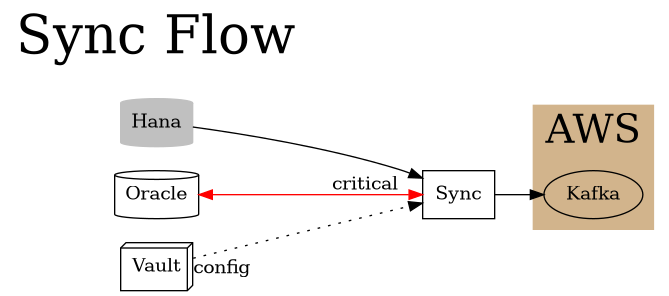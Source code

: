 @startuml
digraph G {

# Which way does sync go?
Hana -> Sync -> Kafka
#Kafka-> materials -> Hana

# It's clearer to me left to right
rankdir=LR

# Hana is a database
Hana [shape=cylinder]

# Sync is an app
Sync [shape = box]

# Sync, does that, but Oracle is the preferred database, now
Hana [style=filled color=gray]
Oracle [shape=cylinder]

# Also, the Oracle connection is a critical read/write connection.
Oracle -> Sync [dir=both color=red label=critical]

# And Kafka is hosted offsite in AWS
subgraph cluster_AWS {
 label = "AWS"
 style=filled
 color=tan
 fontsize=30
 Kafka
}

# Actually, the details of Sync are configured by Vault
Vault[shape=box3d]
Vault -> Sync [taillabel=config style=dotted]

# We should give this a title
"Sync Flow"[shape=none fontsize=40]

# Can you email this to me?
# https://dreampuf.github.io/GraphvizOnline/#digraph%20G%20%7B%0A%0AHana%20-%3E%20Sync%20-%3E%20Kafka%0Arankdir%3DLR%0A%0AHana%20%5Bshape%3Dcylinder%5D%0A%0ASync%20%5Bshape%20%3D%20box%5D%0A%0AHana%20%5Bstyle%3Dfilled%20color%3Dgray%5D%0AOracle%20%5Bshape%3Dcylinder%5D%0AOracle%20-%3E%20Sync%20%5Bdir%3Dboth%20color%3Dred%5D%0A%0Asubgraph%20cluster_AWS%20%7B%0A%20label%20%3D%20%22AWS%22%0A%20style%3Dfilled%0A%20color%3Dtan%0A%20fontsize%3D30%0A%20Kafka%0A%7D%0A%0AVault%5Bshape%3Dbox3d%5D%0AVault%20-%3E%20Sync%20%5Blabel%3Dconfig%20style%3Ddotted%5D%0A%0A%22Sync%20Flow%22%5Bshape%3Dnone%20fontsize%3D40%5D%0A%0A%7D%0A
}
@enduml
